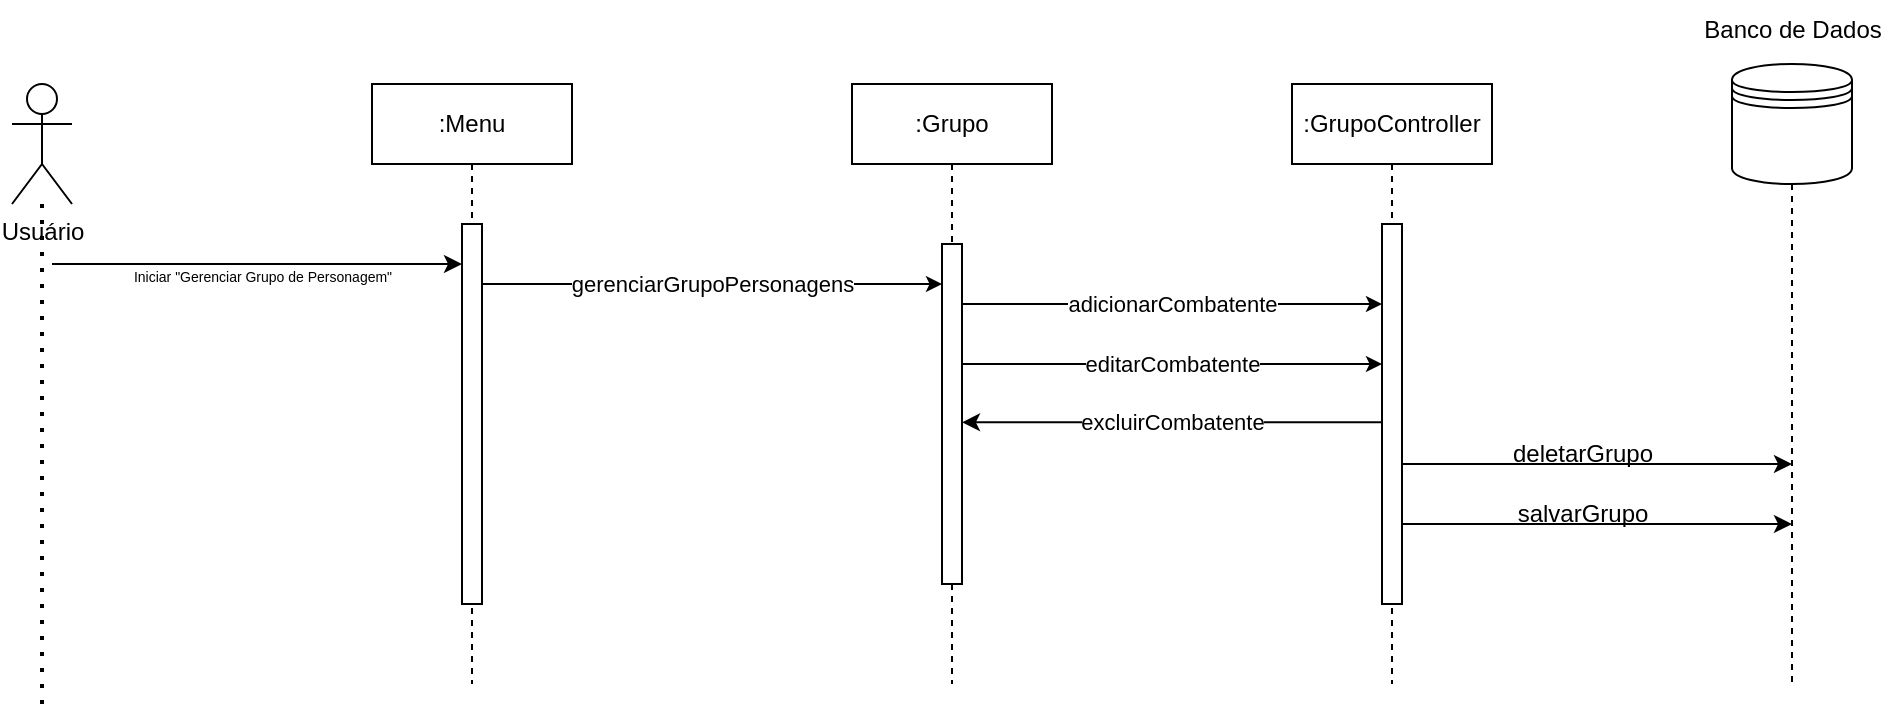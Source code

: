 <mxfile version="27.0.6">
  <diagram name="Page-1" id="2YBvvXClWsGukQMizWep">
    <mxGraphModel dx="994" dy="570" grid="1" gridSize="10" guides="1" tooltips="1" connect="1" arrows="1" fold="1" page="1" pageScale="1" pageWidth="850" pageHeight="1100" math="0" shadow="0">
      <root>
        <mxCell id="0" />
        <mxCell id="1" parent="0" />
        <mxCell id="aM9ryv3xv72pqoxQDRHE-1" value=":Menu" style="shape=umlLifeline;perimeter=lifelinePerimeter;whiteSpace=wrap;html=1;container=0;dropTarget=0;collapsible=0;recursiveResize=0;outlineConnect=0;portConstraint=eastwest;newEdgeStyle={&quot;edgeStyle&quot;:&quot;elbowEdgeStyle&quot;,&quot;elbow&quot;:&quot;vertical&quot;,&quot;curved&quot;:0,&quot;rounded&quot;:0};" parent="1" vertex="1">
          <mxGeometry x="220" y="190" width="100" height="300" as="geometry" />
        </mxCell>
        <mxCell id="aM9ryv3xv72pqoxQDRHE-2" value="" style="html=1;points=[];perimeter=orthogonalPerimeter;outlineConnect=0;targetShapes=umlLifeline;portConstraint=eastwest;newEdgeStyle={&quot;edgeStyle&quot;:&quot;elbowEdgeStyle&quot;,&quot;elbow&quot;:&quot;vertical&quot;,&quot;curved&quot;:0,&quot;rounded&quot;:0};" parent="aM9ryv3xv72pqoxQDRHE-1" vertex="1">
          <mxGeometry x="45" y="70" width="10" height="190" as="geometry" />
        </mxCell>
        <mxCell id="aM9ryv3xv72pqoxQDRHE-5" value=":Grupo" style="shape=umlLifeline;perimeter=lifelinePerimeter;whiteSpace=wrap;html=1;container=0;dropTarget=0;collapsible=0;recursiveResize=0;outlineConnect=0;portConstraint=eastwest;newEdgeStyle={&quot;edgeStyle&quot;:&quot;elbowEdgeStyle&quot;,&quot;elbow&quot;:&quot;vertical&quot;,&quot;curved&quot;:0,&quot;rounded&quot;:0};" parent="1" vertex="1">
          <mxGeometry x="460" y="190" width="100" height="300" as="geometry" />
        </mxCell>
        <mxCell id="aM9ryv3xv72pqoxQDRHE-6" value="" style="html=1;points=[];perimeter=orthogonalPerimeter;outlineConnect=0;targetShapes=umlLifeline;portConstraint=eastwest;newEdgeStyle={&quot;edgeStyle&quot;:&quot;elbowEdgeStyle&quot;,&quot;elbow&quot;:&quot;vertical&quot;,&quot;curved&quot;:0,&quot;rounded&quot;:0};" parent="aM9ryv3xv72pqoxQDRHE-5" vertex="1">
          <mxGeometry x="45" y="80" width="10" height="170" as="geometry" />
        </mxCell>
        <mxCell id="MyFdYpiXN4jTcln6qrZV-8" value=":GrupoController" style="shape=umlLifeline;perimeter=lifelinePerimeter;whiteSpace=wrap;html=1;container=0;dropTarget=0;collapsible=0;recursiveResize=0;outlineConnect=0;portConstraint=eastwest;newEdgeStyle={&quot;edgeStyle&quot;:&quot;elbowEdgeStyle&quot;,&quot;elbow&quot;:&quot;vertical&quot;,&quot;curved&quot;:0,&quot;rounded&quot;:0};" vertex="1" parent="1">
          <mxGeometry x="680" y="190" width="100" height="300" as="geometry" />
        </mxCell>
        <mxCell id="MyFdYpiXN4jTcln6qrZV-9" value="" style="html=1;points=[];perimeter=orthogonalPerimeter;outlineConnect=0;targetShapes=umlLifeline;portConstraint=eastwest;newEdgeStyle={&quot;edgeStyle&quot;:&quot;elbowEdgeStyle&quot;,&quot;elbow&quot;:&quot;vertical&quot;,&quot;curved&quot;:0,&quot;rounded&quot;:0};" vertex="1" parent="MyFdYpiXN4jTcln6qrZV-8">
          <mxGeometry x="45" y="70" width="10" height="190" as="geometry" />
        </mxCell>
        <mxCell id="MyFdYpiXN4jTcln6qrZV-19" value="" style="endArrow=classic;html=1;rounded=0;targetPerimeterSpacing=0;endSize=5;jumpStyle=none;jumpSize=5;strokeColor=default;align=center;" edge="1" parent="1" source="aM9ryv3xv72pqoxQDRHE-2" target="aM9ryv3xv72pqoxQDRHE-6">
          <mxGeometry width="50" height="50" relative="1" as="geometry">
            <mxPoint x="295" y="280" as="sourcePoint" />
            <mxPoint x="500" y="280" as="targetPoint" />
            <Array as="points">
              <mxPoint x="460" y="290" />
            </Array>
          </mxGeometry>
        </mxCell>
        <mxCell id="MyFdYpiXN4jTcln6qrZV-21" value="gerenciarGrupoPersonagens" style="edgeLabel;html=1;align=center;verticalAlign=middle;resizable=0;points=[];" vertex="1" connectable="0" parent="MyFdYpiXN4jTcln6qrZV-19">
          <mxGeometry x="-0.004" relative="1" as="geometry">
            <mxPoint as="offset" />
          </mxGeometry>
        </mxCell>
        <mxCell id="MyFdYpiXN4jTcln6qrZV-22" value="D" style="endArrow=classic;html=1;rounded=0;targetPerimeterSpacing=0;endSize=5;jumpStyle=none;jumpSize=5;strokeColor=default;align=center;" edge="1" parent="1">
          <mxGeometry width="50" height="50" relative="1" as="geometry">
            <mxPoint x="515" y="330" as="sourcePoint" />
            <mxPoint x="725" y="330" as="targetPoint" />
            <Array as="points">
              <mxPoint x="680" y="330" />
            </Array>
          </mxGeometry>
        </mxCell>
        <mxCell id="MyFdYpiXN4jTcln6qrZV-23" value="editarCombatente" style="edgeLabel;html=1;align=center;verticalAlign=middle;resizable=0;points=[];" vertex="1" connectable="0" parent="MyFdYpiXN4jTcln6qrZV-22">
          <mxGeometry x="-0.004" relative="1" as="geometry">
            <mxPoint as="offset" />
          </mxGeometry>
        </mxCell>
        <mxCell id="MyFdYpiXN4jTcln6qrZV-26" value="" style="endArrow=none;html=1;rounded=0;targetPerimeterSpacing=0;endSize=5;jumpStyle=none;jumpSize=5;strokeColor=default;align=center;startArrow=classic;startFill=1;" edge="1" parent="1">
          <mxGeometry width="50" height="50" relative="1" as="geometry">
            <mxPoint x="515" y="359.17" as="sourcePoint" />
            <mxPoint x="725" y="359.17" as="targetPoint" />
          </mxGeometry>
        </mxCell>
        <mxCell id="MyFdYpiXN4jTcln6qrZV-27" value="excluirCombatente" style="edgeLabel;html=1;align=center;verticalAlign=middle;resizable=0;points=[];" vertex="1" connectable="0" parent="MyFdYpiXN4jTcln6qrZV-26">
          <mxGeometry x="-0.004" relative="1" as="geometry">
            <mxPoint as="offset" />
          </mxGeometry>
        </mxCell>
        <mxCell id="MyFdYpiXN4jTcln6qrZV-35" value="" style="endArrow=classic;html=1;rounded=0;" edge="1" parent="1" source="MyFdYpiXN4jTcln6qrZV-9">
          <mxGeometry width="50" height="50" relative="1" as="geometry">
            <mxPoint x="515" y="410" as="sourcePoint" />
            <mxPoint x="930" y="410" as="targetPoint" />
          </mxGeometry>
        </mxCell>
        <mxCell id="MyFdYpiXN4jTcln6qrZV-36" value="salvarGrupo" style="text;html=1;align=center;verticalAlign=middle;resizable=0;points=[];autosize=1;strokeColor=none;fillColor=none;" vertex="1" parent="1">
          <mxGeometry x="780" y="390" width="90" height="30" as="geometry" />
        </mxCell>
        <mxCell id="MyFdYpiXN4jTcln6qrZV-38" value="" style="endArrow=classic;html=1;rounded=0;" edge="1" parent="1" source="MyFdYpiXN4jTcln6qrZV-9">
          <mxGeometry width="50" height="50" relative="1" as="geometry">
            <mxPoint x="740" y="380" as="sourcePoint" />
            <mxPoint x="930" y="380" as="targetPoint" />
            <Array as="points">
              <mxPoint x="790" y="380" />
            </Array>
          </mxGeometry>
        </mxCell>
        <mxCell id="MyFdYpiXN4jTcln6qrZV-39" value="deletarGrupo" style="text;html=1;align=center;verticalAlign=middle;resizable=0;points=[];autosize=1;strokeColor=none;fillColor=none;" vertex="1" parent="1">
          <mxGeometry x="780" y="360" width="90" height="30" as="geometry" />
        </mxCell>
        <mxCell id="MyFdYpiXN4jTcln6qrZV-41" value="D" style="endArrow=classic;html=1;rounded=0;targetPerimeterSpacing=0;endSize=5;jumpStyle=none;jumpSize=5;strokeColor=default;align=center;" edge="1" parent="1" source="aM9ryv3xv72pqoxQDRHE-6" target="MyFdYpiXN4jTcln6qrZV-9">
          <mxGeometry width="50" height="50" relative="1" as="geometry">
            <mxPoint x="520" y="300" as="sourcePoint" />
            <mxPoint x="720" y="300" as="targetPoint" />
            <Array as="points">
              <mxPoint x="685" y="300" />
            </Array>
          </mxGeometry>
        </mxCell>
        <mxCell id="MyFdYpiXN4jTcln6qrZV-42" value="adicionarCombatente" style="edgeLabel;html=1;align=center;verticalAlign=middle;resizable=0;points=[];" vertex="1" connectable="0" parent="MyFdYpiXN4jTcln6qrZV-41">
          <mxGeometry x="-0.004" relative="1" as="geometry">
            <mxPoint as="offset" />
          </mxGeometry>
        </mxCell>
        <mxCell id="MyFdYpiXN4jTcln6qrZV-43" value="Usuário" style="shape=umlActor;verticalLabelPosition=bottom;verticalAlign=top;html=1;outlineConnect=0;" vertex="1" parent="1">
          <mxGeometry x="40" y="190" width="30" height="60" as="geometry" />
        </mxCell>
        <mxCell id="MyFdYpiXN4jTcln6qrZV-45" value="" style="endArrow=none;dashed=1;html=1;dashPattern=1 3;strokeWidth=2;rounded=0;" edge="1" parent="1" target="MyFdYpiXN4jTcln6qrZV-43">
          <mxGeometry width="50" height="50" relative="1" as="geometry">
            <mxPoint x="55" y="500" as="sourcePoint" />
            <mxPoint x="240" y="250" as="targetPoint" />
          </mxGeometry>
        </mxCell>
        <mxCell id="MyFdYpiXN4jTcln6qrZV-47" value="" style="endArrow=classic;html=1;rounded=0;" edge="1" parent="1" target="aM9ryv3xv72pqoxQDRHE-2">
          <mxGeometry width="50" height="50" relative="1" as="geometry">
            <mxPoint x="60" y="280" as="sourcePoint" />
            <mxPoint x="269" y="280" as="targetPoint" />
          </mxGeometry>
        </mxCell>
        <mxCell id="MyFdYpiXN4jTcln6qrZV-49" value="&lt;font style=&quot;font-size: 7px;&quot;&gt;Iniciar &quot;Gerenciar Grupo de Personagem&quot;&lt;/font&gt;" style="text;html=1;align=center;verticalAlign=middle;resizable=0;points=[];autosize=1;strokeColor=none;fillColor=none;" vertex="1" parent="1">
          <mxGeometry x="90" y="270" width="150" height="30" as="geometry" />
        </mxCell>
        <mxCell id="MyFdYpiXN4jTcln6qrZV-51" style="edgeStyle=orthogonalEdgeStyle;rounded=0;orthogonalLoop=1;jettySize=auto;html=1;endArrow=none;startFill=0;startArrow=none;dashed=1;" edge="1" parent="1" source="MyFdYpiXN4jTcln6qrZV-50">
          <mxGeometry relative="1" as="geometry">
            <mxPoint x="930" y="491.371" as="targetPoint" />
          </mxGeometry>
        </mxCell>
        <mxCell id="MyFdYpiXN4jTcln6qrZV-50" value="" style="shape=datastore;whiteSpace=wrap;html=1;" vertex="1" parent="1">
          <mxGeometry x="900" y="180" width="60" height="60" as="geometry" />
        </mxCell>
        <mxCell id="MyFdYpiXN4jTcln6qrZV-52" value="Banco de Dados" style="text;html=1;align=center;verticalAlign=middle;resizable=0;points=[];autosize=1;strokeColor=none;fillColor=none;" vertex="1" parent="1">
          <mxGeometry x="875" y="148" width="110" height="30" as="geometry" />
        </mxCell>
      </root>
    </mxGraphModel>
  </diagram>
</mxfile>
